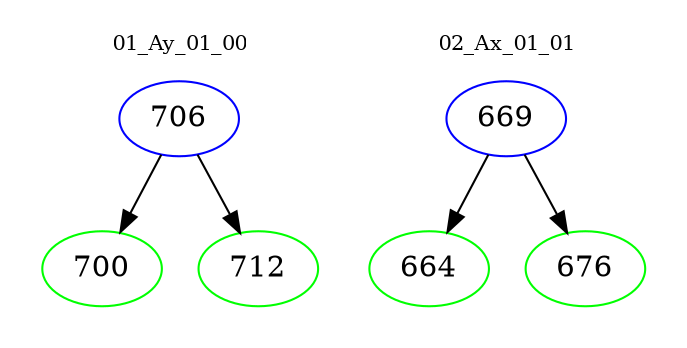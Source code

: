 digraph{
subgraph cluster_0 {
color = white
label = "01_Ay_01_00";
fontsize=10;
T0_706 [label="706", color="blue"]
T0_706 -> T0_700 [color="black"]
T0_700 [label="700", color="green"]
T0_706 -> T0_712 [color="black"]
T0_712 [label="712", color="green"]
}
subgraph cluster_1 {
color = white
label = "02_Ax_01_01";
fontsize=10;
T1_669 [label="669", color="blue"]
T1_669 -> T1_664 [color="black"]
T1_664 [label="664", color="green"]
T1_669 -> T1_676 [color="black"]
T1_676 [label="676", color="green"]
}
}
